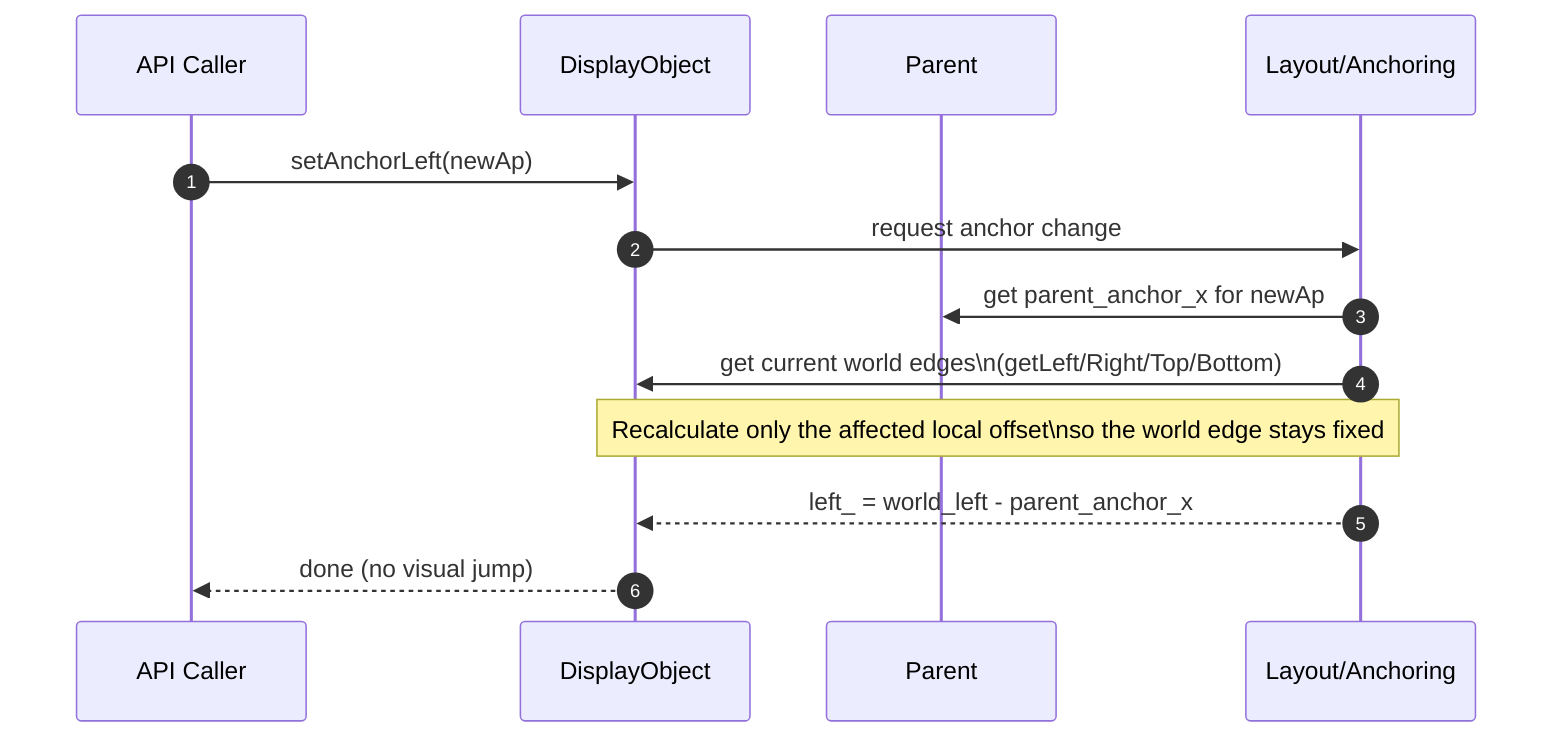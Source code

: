 sequenceDiagram
    autonumber
    participant User as API Caller
    participant Child as DisplayObject
    participant Parent as Parent
    participant Layout as Layout/Anchoring

    User->>Child: setAnchorLeft(newAp)
    Child->>Layout: request anchor change
    Layout->>Parent: get parent_anchor_x for newAp
    Layout->>Child: get current world edges\n(getLeft/Right/Top/Bottom)
    Note over Layout,Child: Recalculate only the affected local offset\nso the world edge stays fixed
    Layout-->>Child: left_ = world_left - parent_anchor_x
    Child-->>User: done (no visual jump)
